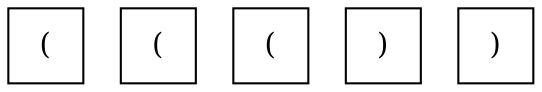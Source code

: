digraph {
	node [shape=square]
	0 [label="("]
	1 [label="("]
	2 [label="("]
	3 [label=")"]
	4 [label=")"]
	{
		graph [rank=same]
		0
		1
		2
		3
		4
	}
}